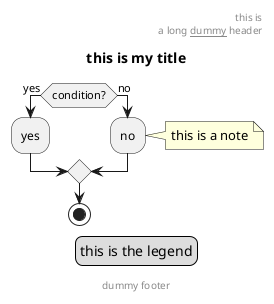 ' 5.8 Title Legend, PlantUML Language Reference Guide (V8037, pp. 68-69)
@startuml
title this is my title

if (condition?) then (yes)
    :yes;
else (no)
    :no;
    note right
        this is a note
    end note
endif
stop

legend
    this is the legend
endlegend

footer dummy footer

header
    this is
    a long __dummy__ header
end header

@enduml
